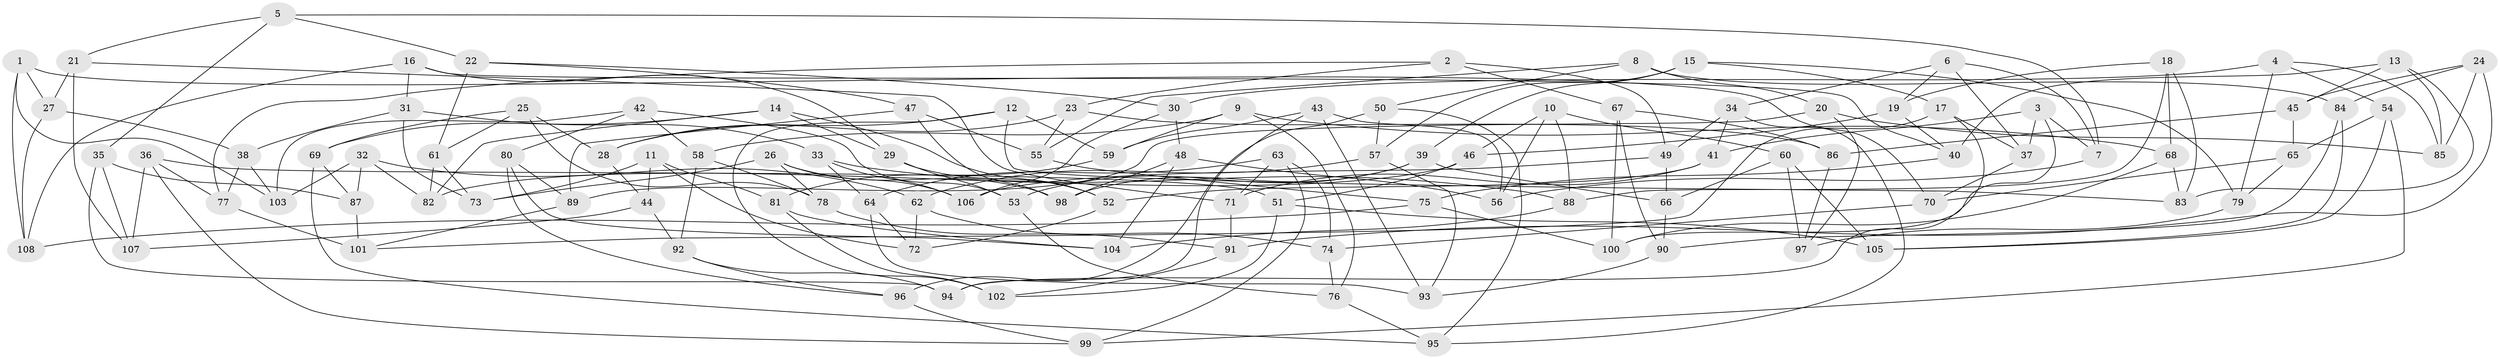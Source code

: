 // Generated by graph-tools (version 1.1) at 2025/37/03/09/25 02:37:55]
// undirected, 108 vertices, 216 edges
graph export_dot {
graph [start="1"]
  node [color=gray90,style=filled];
  1;
  2;
  3;
  4;
  5;
  6;
  7;
  8;
  9;
  10;
  11;
  12;
  13;
  14;
  15;
  16;
  17;
  18;
  19;
  20;
  21;
  22;
  23;
  24;
  25;
  26;
  27;
  28;
  29;
  30;
  31;
  32;
  33;
  34;
  35;
  36;
  37;
  38;
  39;
  40;
  41;
  42;
  43;
  44;
  45;
  46;
  47;
  48;
  49;
  50;
  51;
  52;
  53;
  54;
  55;
  56;
  57;
  58;
  59;
  60;
  61;
  62;
  63;
  64;
  65;
  66;
  67;
  68;
  69;
  70;
  71;
  72;
  73;
  74;
  75;
  76;
  77;
  78;
  79;
  80;
  81;
  82;
  83;
  84;
  85;
  86;
  87;
  88;
  89;
  90;
  91;
  92;
  93;
  94;
  95;
  96;
  97;
  98;
  99;
  100;
  101;
  102;
  103;
  104;
  105;
  106;
  107;
  108;
  1 -- 103;
  1 -- 70;
  1 -- 27;
  1 -- 108;
  2 -- 23;
  2 -- 77;
  2 -- 67;
  2 -- 49;
  3 -- 37;
  3 -- 7;
  3 -- 100;
  3 -- 41;
  4 -- 85;
  4 -- 30;
  4 -- 79;
  4 -- 54;
  5 -- 21;
  5 -- 35;
  5 -- 22;
  5 -- 7;
  6 -- 34;
  6 -- 19;
  6 -- 37;
  6 -- 7;
  7 -- 56;
  8 -- 55;
  8 -- 84;
  8 -- 20;
  8 -- 50;
  9 -- 76;
  9 -- 59;
  9 -- 58;
  9 -- 68;
  10 -- 88;
  10 -- 60;
  10 -- 46;
  10 -- 56;
  11 -- 73;
  11 -- 72;
  11 -- 44;
  11 -- 81;
  12 -- 83;
  12 -- 28;
  12 -- 102;
  12 -- 59;
  13 -- 45;
  13 -- 85;
  13 -- 40;
  13 -- 83;
  14 -- 69;
  14 -- 82;
  14 -- 52;
  14 -- 29;
  15 -- 39;
  15 -- 57;
  15 -- 17;
  15 -- 79;
  16 -- 31;
  16 -- 40;
  16 -- 108;
  16 -- 29;
  17 -- 94;
  17 -- 37;
  17 -- 101;
  18 -- 83;
  18 -- 68;
  18 -- 88;
  18 -- 19;
  19 -- 40;
  19 -- 46;
  20 -- 89;
  20 -- 97;
  20 -- 85;
  21 -- 71;
  21 -- 107;
  21 -- 27;
  22 -- 47;
  22 -- 30;
  22 -- 61;
  23 -- 28;
  23 -- 86;
  23 -- 55;
  24 -- 85;
  24 -- 45;
  24 -- 84;
  24 -- 91;
  25 -- 61;
  25 -- 69;
  25 -- 78;
  25 -- 28;
  26 -- 73;
  26 -- 98;
  26 -- 78;
  26 -- 106;
  27 -- 108;
  27 -- 38;
  28 -- 44;
  29 -- 53;
  29 -- 52;
  30 -- 106;
  30 -- 48;
  31 -- 73;
  31 -- 38;
  31 -- 33;
  32 -- 82;
  32 -- 62;
  32 -- 103;
  32 -- 87;
  33 -- 88;
  33 -- 64;
  33 -- 106;
  34 -- 95;
  34 -- 41;
  34 -- 49;
  35 -- 94;
  35 -- 107;
  35 -- 87;
  36 -- 107;
  36 -- 51;
  36 -- 77;
  36 -- 99;
  37 -- 70;
  38 -- 77;
  38 -- 103;
  39 -- 66;
  39 -- 98;
  39 -- 53;
  40 -- 75;
  41 -- 52;
  41 -- 71;
  42 -- 80;
  42 -- 58;
  42 -- 53;
  42 -- 103;
  43 -- 56;
  43 -- 94;
  43 -- 93;
  43 -- 59;
  44 -- 107;
  44 -- 92;
  45 -- 65;
  45 -- 86;
  46 -- 82;
  46 -- 51;
  47 -- 98;
  47 -- 55;
  47 -- 89;
  48 -- 98;
  48 -- 56;
  48 -- 104;
  49 -- 66;
  49 -- 106;
  50 -- 95;
  50 -- 96;
  50 -- 57;
  51 -- 102;
  51 -- 105;
  52 -- 72;
  53 -- 76;
  54 -- 105;
  54 -- 65;
  54 -- 99;
  55 -- 75;
  57 -- 62;
  57 -- 93;
  58 -- 78;
  58 -- 92;
  59 -- 81;
  60 -- 66;
  60 -- 105;
  60 -- 97;
  61 -- 82;
  61 -- 73;
  62 -- 74;
  62 -- 72;
  63 -- 64;
  63 -- 74;
  63 -- 71;
  63 -- 99;
  64 -- 93;
  64 -- 72;
  65 -- 79;
  65 -- 70;
  66 -- 90;
  67 -- 100;
  67 -- 86;
  67 -- 90;
  68 -- 83;
  68 -- 100;
  69 -- 87;
  69 -- 95;
  70 -- 74;
  71 -- 91;
  74 -- 76;
  75 -- 108;
  75 -- 100;
  76 -- 95;
  77 -- 101;
  78 -- 91;
  79 -- 97;
  80 -- 89;
  80 -- 96;
  80 -- 104;
  81 -- 104;
  81 -- 102;
  84 -- 105;
  84 -- 90;
  86 -- 97;
  87 -- 101;
  88 -- 104;
  89 -- 101;
  90 -- 93;
  91 -- 102;
  92 -- 94;
  92 -- 96;
  96 -- 99;
}
